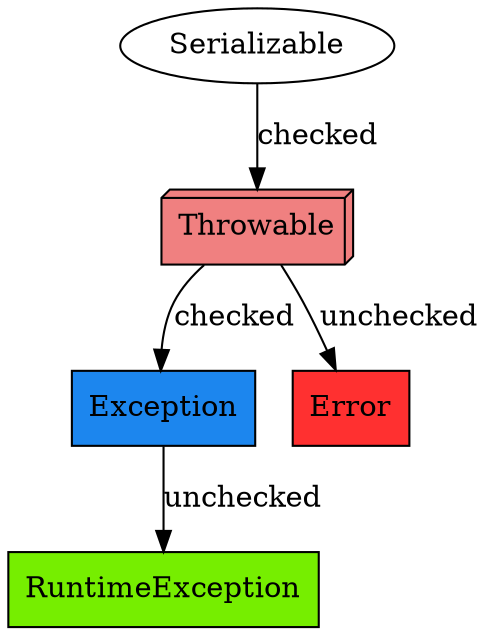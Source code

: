 digraph G {
    Throwable[shape=box3d, fillcolor=lightcoral, style=filled]
    Exception[shape = box, fillcolor=dodgerblue2, style=filled]
    Error[shape = box, fillcolor=firebrick1, style=filled]
    RuntimeException[shape = box, fillcolor=chartreuse2, style=filled]

    Serializable->Throwable[label=checked]
    Throwable->Error[label=unchecked]
    Throwable->Exception[label=checked]
    Exception->RuntimeException[label=unchecked]
}
